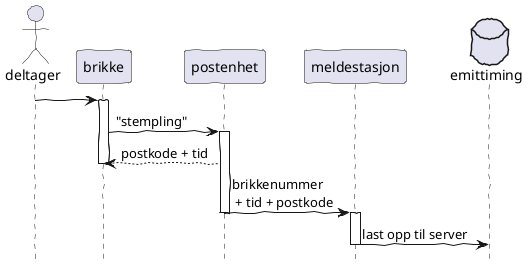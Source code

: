 @startuml
skinparam backgroundColor transparent
skinparam handwritten true
hide footbox

actor deltager
participant brikke
participant postenhet
participant meldestasjon
database "emittiming" as dbe
deltager -> brikke 
activate brikke
brikke -> postenhet : "stempling"
activate postenhet
postenhet --> brikke: postkode + tid
deactivate brikke
postenhet -> meldestasjon: brikkenummer\n + tid + postkode
deactivate postenhet
activate meldestasjon
meldestasjon -> dbe : last opp til server
deactivate meldestasjon

@enduml